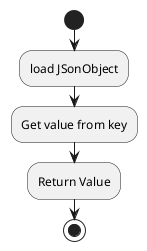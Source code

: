 @startuml getValue
skinparam monochrome true
start
:load JSonObject;
:Get value from key;
:Return Value;
stop
@enduml

@startuml setValue
skinparam monochrome true
start
:load JSonObject;
:Overwrite value at key;
:Write JSon to file;
stop
@enduml
